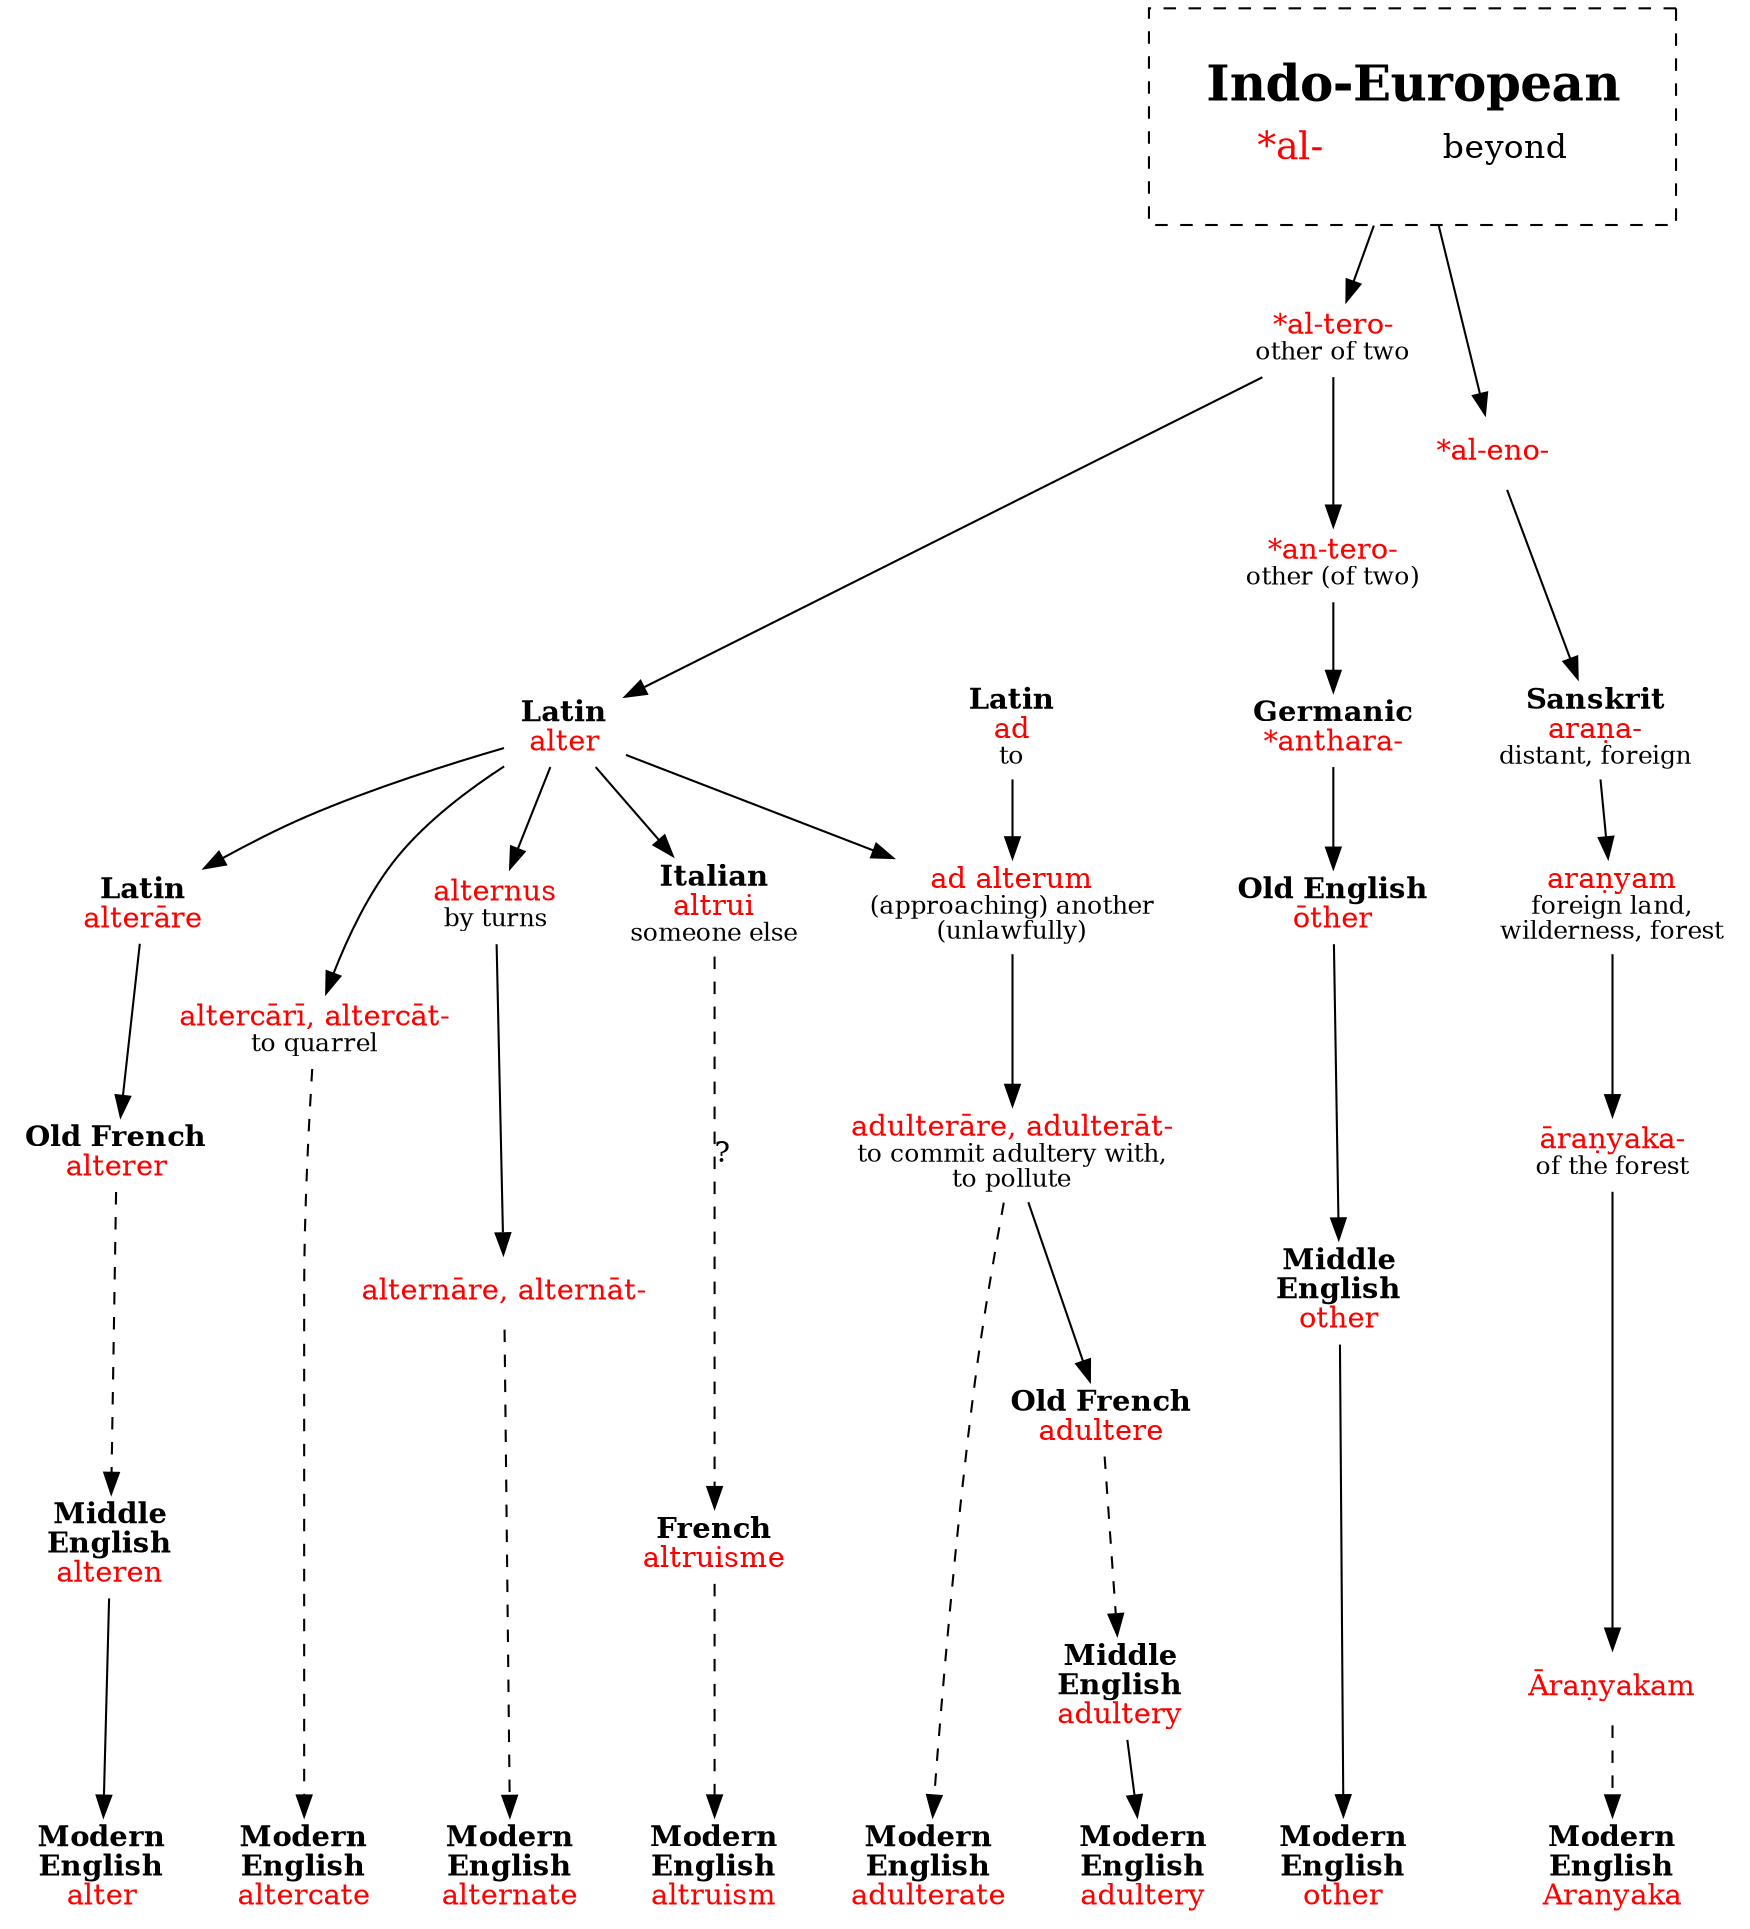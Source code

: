 strict digraph {
node [shape=none]

al [label=<<table border="0"><tr><td colspan="2"><font point-size="24"><b>Indo-European</b></font></td></tr><tr><td><font point-size="18" color="red">*al-</font></td><td><font point-size="16">beyond</font></td></tr></table>> tooltip="Indo-European \"*al-\" beyond" shape=rect style=dashed peripheries=1 margin=.3 URL="al-beyond0.svg"]

altero [label=<<font color="red">*al-tero-</font><br/><font point-size="12">other of two</font>>]
alterL [label=<<b>Latin</b><br/><font color="red">alter</font>>]
al -> altero -> alterL

// alter
alterareL [label=<<b>Latin</b><br/><font color="red">alterāre</font>>]
altererOF [label=<<b>Old French</b><br/><font color="red">alterer</font>>]
alterenME [label=<<b>Middle<br/>English</b><br/><font color="red">alteren</font>>]
alter [label=<<b>Modern<br/>English</b><br/><font color="red">alter</font>>]
alterL -> alterareL -> altererOF
altererOF -> alterenME [style=dashed]
alterenME -> alter

// altercate
altercariL [label=<<font color="red">altercārī, altercāt-</font><br/><font point-size="12">to quarrel</font>>]
altercate [label=<<b>Modern<br/>English</b><br/><font color="red">altercate</font>>]
alterL -> altercariL
altercariL -> altercate [style=dashed]

// alternate
alternusL [label=<<font color="red">alternus</font><br/><font point-size="12">by turns</font>>]
alternareL [label=<<font color="red">alternāre, alternāt-</font>>]
alternate [label=<<b>Modern<br/>English</b><br/><font color="red">alternate</font>>]
alterL -> alternusL -> alternareL
alternareL -> alternate [style=dashed]

// altruism
altruiI [label=<<b>Italian</b><br/><font color="red">altrui</font><br/><font point-size="12">someone else</font>>]
altruismeF [label=<<b>French</b><br/><font color="red">altruisme</font>>]
altruism [label=<<b>Modern<br/>English</b><br/><font color="red">altruism</font>>]
alterL -> altruiI
altruiI -> altruismeF [style=dashed label="?"]
altruismeF -> altruism [style=dashed]

// adulterate
adL [label=<<b>Latin</b><br/><font color="red">ad</font><br/><font point-size="12">to</font>>]
adalterumL [label=<<font color="red">ad alterum</font><br/><font point-size="12">(approaching) another<br/>(unlawfully)</font>>]
adulterareL [label=<<font color="red">adulterāre, adulterāt-</font><br/><font point-size="12">to commit adultery with,<br/>to pollute</font>>]
adulterate [label=<<b>Modern<br/>English</b><br/><font color="red">adulterate</font>>]
{ adL alterL } -> adalterumL -> adulterareL
adulterareL -> adulterate [style=dashed]

// adultery
// adulterL [label=<<font color="red">adulter</font><br/><font point-size="12">adulterer</font>>]
// adulteriumL [label=<<font color="red">adulterium</font>>]
adultereOF [label=<<b>Old French</b><br/><font color="red">adultere</font>>]
adulteryME [label=<<b>Middle<br/>English</b><br/><font color="red">adultery</font>>]
adultery [label=<<b>Modern<br/>English</b><br/><font color="red">adultery</font>>]
adulterareL -> adultereOF
adultereOF -> adulteryME [style=dashed]
adulteryME -> adultery

// other
antero [label=<<font color="red">*an-tero-</font><br/><font point-size="12">other (of two)</font>>]
antharaGmc [label=<<b>Germanic</b><br/><font color="red">*anthara-</font>>]
otherOE [label=<<b>Old English</b><br/><font color="red">ōther</font>>]
otherME [label=<<b>Middle<br/>English</b><br/><font color="red">other</font>>]
other [label=<<b>Modern<br/>English</b><br/><font color="red">other</font>>]
altero -> antero -> antharaGmc -> otherOE -> otherME -> other

// Aranyaka
aleno [label=<<font color="red">*al-eno-</font>>]
aranaSk [label=<<b>Sanskrit</b><br/><font color="red">araṇa-</font><br/><font point-size="12">distant, foreign</font>>]
aranyamSk [label=<<font color="red">araṇyam</font><br/><font point-size="12">foreign land,<br/>wilderness, forest</font>>]
aranyakaSk  [label=<<font color="red">āraṇyaka-</font><br/><font point-size="12">of the forest</font>>]
aranyakamSk [label=<<font color="red">Āraṇyakam</font>>]
aranyaka [label=<<b>Modern<br/>English</b><br/><font color="red">Aranyaka</font>>]
al -> aleno -> aranaSk -> aranyamSk -> aranyakaSk -> aranyakamSk
aranyakamSk -> aranyaka [style=dashed]

{ rank=sink alter altercate alternate altruism adulterate adultery other aranyaka }
{ rank=same alterL antharaGmc aranaSk }
}
